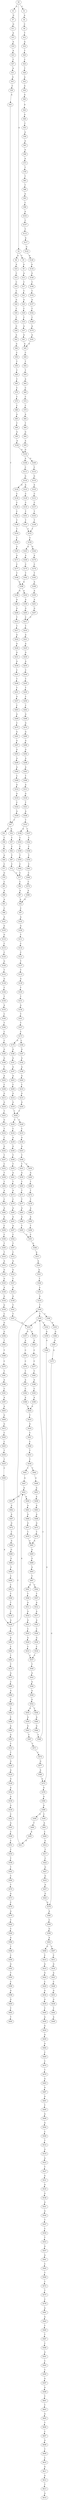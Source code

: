 strict digraph  {
	S0 -> S1 [ label = C ];
	S0 -> S2 [ label = G ];
	S0 -> S3 [ label = A ];
	S1 -> S4 [ label = A ];
	S2 -> S5 [ label = C ];
	S2 -> S6 [ label = A ];
	S3 -> S7 [ label = G ];
	S4 -> S8 [ label = C ];
	S5 -> S9 [ label = A ];
	S6 -> S10 [ label = A ];
	S7 -> S11 [ label = G ];
	S8 -> S12 [ label = T ];
	S9 -> S13 [ label = A ];
	S10 -> S14 [ label = C ];
	S11 -> S15 [ label = A ];
	S12 -> S16 [ label = A ];
	S13 -> S17 [ label = C ];
	S14 -> S18 [ label = C ];
	S15 -> S19 [ label = A ];
	S16 -> S20 [ label = T ];
	S17 -> S21 [ label = C ];
	S18 -> S22 [ label = C ];
	S19 -> S23 [ label = A ];
	S20 -> S24 [ label = C ];
	S21 -> S25 [ label = A ];
	S22 -> S26 [ label = G ];
	S23 -> S27 [ label = C ];
	S24 -> S28 [ label = T ];
	S25 -> S29 [ label = C ];
	S26 -> S30 [ label = C ];
	S27 -> S31 [ label = A ];
	S28 -> S32 [ label = A ];
	S29 -> S33 [ label = C ];
	S30 -> S34 [ label = C ];
	S31 -> S35 [ label = G ];
	S32 -> S36 [ label = G ];
	S33 -> S37 [ label = A ];
	S34 -> S38 [ label = G ];
	S35 -> S39 [ label = C ];
	S36 -> S40 [ label = A ];
	S37 -> S41 [ label = A ];
	S38 -> S42 [ label = A ];
	S39 -> S43 [ label = A ];
	S40 -> S44 [ label = A ];
	S41 -> S45 [ label = A ];
	S42 -> S46 [ label = A ];
	S43 -> S47 [ label = T ];
	S44 -> S48 [ label = A ];
	S45 -> S49 [ label = C ];
	S46 -> S50 [ label = C ];
	S47 -> S51 [ label = G ];
	S47 -> S52 [ label = A ];
	S48 -> S53 [ label = C ];
	S49 -> S54 [ label = T ];
	S50 -> S55 [ label = T ];
	S51 -> S56 [ label = C ];
	S52 -> S57 [ label = C ];
	S53 -> S58 [ label = A ];
	S54 -> S59 [ label = T ];
	S55 -> S60 [ label = T ];
	S56 -> S61 [ label = C ];
	S57 -> S62 [ label = C ];
	S58 -> S63 [ label = A ];
	S59 -> S64 [ label = A ];
	S60 -> S65 [ label = C ];
	S61 -> S66 [ label = G ];
	S62 -> S67 [ label = T ];
	S63 -> S68 [ label = A ];
	S64 -> S69 [ label = C ];
	S65 -> S70 [ label = C ];
	S66 -> S71 [ label = C ];
	S67 -> S72 [ label = C ];
	S68 -> S73 [ label = A ];
	S69 -> S74 [ label = C ];
	S70 -> S75 [ label = C ];
	S71 -> S76 [ label = G ];
	S72 -> S77 [ label = C ];
	S73 -> S78 [ label = T ];
	S74 -> S79 [ label = C ];
	S75 -> S80 [ label = C ];
	S76 -> S81 [ label = C ];
	S77 -> S82 [ label = C ];
	S78 -> S83 [ label = T ];
	S79 -> S84 [ label = A ];
	S80 -> S85 [ label = A ];
	S81 -> S86 [ label = A ];
	S82 -> S87 [ label = A ];
	S83 -> S88 [ label = T ];
	S84 -> S89 [ label = T ];
	S85 -> S90 [ label = T ];
	S86 -> S91 [ label = A ];
	S87 -> S92 [ label = A ];
	S88 -> S93 [ label = A ];
	S89 -> S94 [ label = G ];
	S90 -> S95 [ label = G ];
	S91 -> S96 [ label = C ];
	S92 -> S97 [ label = C ];
	S93 -> S98 [ label = C ];
	S94 -> S99 [ label = A ];
	S95 -> S100 [ label = A ];
	S96 -> S101 [ label = A ];
	S97 -> S102 [ label = A ];
	S98 -> S103 [ label = A ];
	S99 -> S104 [ label = G ];
	S100 -> S104 [ label = G ];
	S101 -> S105 [ label = G ];
	S102 -> S106 [ label = G ];
	S103 -> S107 [ label = C ];
	S104 -> S108 [ label = A ];
	S104 -> S109 [ label = G ];
	S105 -> S110 [ label = G ];
	S106 -> S111 [ label = T ];
	S107 -> S112 [ label = T ];
	S108 -> S113 [ label = C ];
	S109 -> S114 [ label = C ];
	S110 -> S115 [ label = C ];
	S111 -> S116 [ label = C ];
	S112 -> S117 [ label = A ];
	S113 -> S118 [ label = G ];
	S114 -> S119 [ label = G ];
	S115 -> S120 [ label = C ];
	S116 -> S121 [ label = C ];
	S117 -> S122 [ label = G ];
	S118 -> S123 [ label = A ];
	S118 -> S124 [ label = G ];
	S119 -> S125 [ label = A ];
	S120 -> S126 [ label = G ];
	S121 -> S127 [ label = T ];
	S122 -> S128 [ label = A ];
	S123 -> S129 [ label = C ];
	S124 -> S130 [ label = C ];
	S125 -> S131 [ label = C ];
	S126 -> S132 [ label = T ];
	S127 -> S133 [ label = T ];
	S128 -> S134 [ label = A ];
	S129 -> S135 [ label = C ];
	S130 -> S136 [ label = C ];
	S131 -> S137 [ label = C ];
	S132 -> S138 [ label = G ];
	S133 -> S139 [ label = G ];
	S134 -> S140 [ label = G ];
	S135 -> S141 [ label = T ];
	S136 -> S142 [ label = C ];
	S137 -> S143 [ label = T ];
	S138 -> S144 [ label = C ];
	S139 -> S145 [ label = T ];
	S140 -> S146 [ label = C ];
	S141 -> S147 [ label = T ];
	S142 -> S148 [ label = T ];
	S143 -> S149 [ label = T ];
	S144 -> S150 [ label = T ];
	S145 -> S151 [ label = T ];
	S146 -> S152 [ label = C ];
	S147 -> S153 [ label = T ];
	S148 -> S154 [ label = T ];
	S149 -> S153 [ label = T ];
	S150 -> S155 [ label = A ];
	S151 -> S156 [ label = A ];
	S152 -> S157 [ label = A ];
	S153 -> S158 [ label = C ];
	S154 -> S159 [ label = C ];
	S155 -> S160 [ label = C ];
	S156 -> S161 [ label = T ];
	S157 -> S162 [ label = C ];
	S158 -> S163 [ label = A ];
	S158 -> S164 [ label = G ];
	S159 -> S165 [ label = A ];
	S160 -> S166 [ label = T ];
	S161 -> S167 [ label = T ];
	S162 -> S168 [ label = C ];
	S163 -> S169 [ label = A ];
	S164 -> S170 [ label = A ];
	S165 -> S171 [ label = A ];
	S166 -> S172 [ label = C ];
	S167 -> S173 [ label = C ];
	S168 -> S174 [ label = A ];
	S169 -> S175 [ label = C ];
	S170 -> S176 [ label = C ];
	S171 -> S177 [ label = C ];
	S172 -> S178 [ label = C ];
	S173 -> S179 [ label = G ];
	S173 -> S180 [ label = C ];
	S174 -> S181 [ label = A ];
	S175 -> S182 [ label = T ];
	S176 -> S183 [ label = T ];
	S177 -> S184 [ label = T ];
	S178 -> S185 [ label = G ];
	S179 -> S186 [ label = G ];
	S180 -> S187 [ label = G ];
	S181 -> S45 [ label = A ];
	S182 -> S188 [ label = A ];
	S183 -> S189 [ label = A ];
	S184 -> S188 [ label = A ];
	S185 -> S190 [ label = G ];
	S186 -> S191 [ label = G ];
	S187 -> S192 [ label = G ];
	S188 -> S193 [ label = A ];
	S188 -> S194 [ label = G ];
	S189 -> S195 [ label = A ];
	S190 -> S196 [ label = T ];
	S191 -> S197 [ label = A ];
	S192 -> S198 [ label = A ];
	S193 -> S199 [ label = A ];
	S194 -> S200 [ label = A ];
	S195 -> S201 [ label = A ];
	S196 -> S202 [ label = A ];
	S197 -> S203 [ label = A ];
	S198 -> S204 [ label = A ];
	S199 -> S205 [ label = G ];
	S200 -> S206 [ label = G ];
	S201 -> S207 [ label = G ];
	S202 -> S208 [ label = C ];
	S203 -> S209 [ label = C ];
	S204 -> S210 [ label = C ];
	S205 -> S211 [ label = C ];
	S206 -> S212 [ label = T ];
	S207 -> S211 [ label = C ];
	S208 -> S213 [ label = G ];
	S209 -> S214 [ label = G ];
	S210 -> S215 [ label = G ];
	S211 -> S216 [ label = T ];
	S212 -> S217 [ label = T ];
	S213 -> S218 [ label = G ];
	S214 -> S219 [ label = G ];
	S215 -> S220 [ label = G ];
	S216 -> S221 [ label = A ];
	S217 -> S222 [ label = A ];
	S218 -> S223 [ label = T ];
	S219 -> S224 [ label = T ];
	S220 -> S224 [ label = T ];
	S221 -> S225 [ label = A ];
	S222 -> S226 [ label = G ];
	S223 -> S227 [ label = G ];
	S224 -> S228 [ label = T ];
	S224 -> S229 [ label = C ];
	S225 -> S230 [ label = G ];
	S226 -> S231 [ label = G ];
	S227 -> S232 [ label = T ];
	S228 -> S233 [ label = C ];
	S229 -> S234 [ label = C ];
	S230 -> S235 [ label = A ];
	S231 -> S236 [ label = A ];
	S232 -> S237 [ label = C ];
	S233 -> S238 [ label = A ];
	S234 -> S239 [ label = A ];
	S235 -> S240 [ label = C ];
	S236 -> S241 [ label = C ];
	S237 -> S242 [ label = G ];
	S238 -> S243 [ label = G ];
	S239 -> S244 [ label = G ];
	S240 -> S245 [ label = T ];
	S241 -> S246 [ label = T ];
	S242 -> S247 [ label = T ];
	S243 -> S248 [ label = T ];
	S244 -> S249 [ label = T ];
	S245 -> S250 [ label = T ];
	S246 -> S251 [ label = T ];
	S247 -> S252 [ label = C ];
	S248 -> S253 [ label = T ];
	S248 -> S254 [ label = C ];
	S249 -> S255 [ label = T ];
	S250 -> S256 [ label = C ];
	S251 -> S257 [ label = G ];
	S252 -> S258 [ label = T ];
	S253 -> S259 [ label = A ];
	S254 -> S260 [ label = A ];
	S255 -> S261 [ label = A ];
	S256 -> S262 [ label = C ];
	S257 -> S263 [ label = C ];
	S258 -> S264 [ label = T ];
	S259 -> S265 [ label = T ];
	S260 -> S266 [ label = T ];
	S261 -> S267 [ label = T ];
	S262 -> S268 [ label = G ];
	S263 -> S269 [ label = G ];
	S264 -> S270 [ label = A ];
	S265 -> S271 [ label = T ];
	S266 -> S272 [ label = T ];
	S267 -> S273 [ label = A ];
	S268 -> S274 [ label = G ];
	S269 -> S275 [ label = C ];
	S270 -> S276 [ label = C ];
	S271 -> S277 [ label = T ];
	S272 -> S278 [ label = T ];
	S273 -> S279 [ label = C ];
	S274 -> S280 [ label = G ];
	S275 -> S281 [ label = G ];
	S276 -> S282 [ label = A ];
	S277 -> S283 [ label = A ];
	S278 -> S284 [ label = A ];
	S279 -> S285 [ label = A ];
	S280 -> S286 [ label = G ];
	S281 -> S287 [ label = G ];
	S282 -> S288 [ label = A ];
	S283 -> S289 [ label = A ];
	S284 -> S290 [ label = A ];
	S285 -> S291 [ label = A ];
	S286 -> S292 [ label = G ];
	S287 -> S293 [ label = G ];
	S288 -> S294 [ label = C ];
	S289 -> S295 [ label = T ];
	S290 -> S296 [ label = T ];
	S291 -> S297 [ label = A ];
	S292 -> S298 [ label = A ];
	S293 -> S299 [ label = A ];
	S294 -> S300 [ label = C ];
	S295 -> S301 [ label = C ];
	S296 -> S301 [ label = C ];
	S297 -> S302 [ label = C ];
	S298 -> S303 [ label = A ];
	S299 -> S304 [ label = A ];
	S300 -> S305 [ label = T ];
	S301 -> S306 [ label = G ];
	S302 -> S307 [ label = T ];
	S303 -> S308 [ label = T ];
	S304 -> S309 [ label = C ];
	S305 -> S310 [ label = T ];
	S306 -> S311 [ label = A ];
	S307 -> S312 [ label = C ];
	S308 -> S313 [ label = A ];
	S309 -> S314 [ label = A ];
	S310 -> S315 [ label = A ];
	S311 -> S316 [ label = A ];
	S312 -> S317 [ label = A ];
	S313 -> S318 [ label = G ];
	S314 -> S319 [ label = G ];
	S315 -> S320 [ label = G ];
	S316 -> S321 [ label = G ];
	S317 -> S322 [ label = G ];
	S318 -> S323 [ label = T ];
	S319 -> S324 [ label = C ];
	S320 -> S325 [ label = G ];
	S321 -> S326 [ label = T ];
	S322 -> S327 [ label = T ];
	S323 -> S328 [ label = A ];
	S324 -> S329 [ label = A ];
	S325 -> S330 [ label = A ];
	S326 -> S331 [ label = A ];
	S327 -> S332 [ label = A ];
	S328 -> S333 [ label = T ];
	S329 -> S47 [ label = T ];
	S330 -> S334 [ label = G ];
	S331 -> S335 [ label = G ];
	S332 -> S336 [ label = G ];
	S333 -> S337 [ label = C ];
	S333 -> S338 [ label = A ];
	S334 -> S339 [ label = G ];
	S335 -> S340 [ label = T ];
	S336 -> S341 [ label = T ];
	S337 -> S342 [ label = C ];
	S338 -> S343 [ label = C ];
	S339 -> S344 [ label = C ];
	S340 -> S345 [ label = T ];
	S340 -> S346 [ label = C ];
	S341 -> S347 [ label = T ];
	S342 -> S348 [ label = C ];
	S343 -> S349 [ label = C ];
	S344 -> S350 [ label = G ];
	S345 -> S351 [ label = G ];
	S345 -> S352 [ label = C ];
	S346 -> S353 [ label = G ];
	S347 -> S351 [ label = G ];
	S348 -> S354 [ label = T ];
	S349 -> S355 [ label = T ];
	S350 -> S356 [ label = G ];
	S351 -> S357 [ label = G ];
	S351 -> S358 [ label = A ];
	S352 -> S359 [ label = G ];
	S353 -> S360 [ label = G ];
	S354 -> S361 [ label = C ];
	S355 -> S362 [ label = C ];
	S356 -> S363 [ label = T ];
	S357 -> S364 [ label = A ];
	S358 -> S365 [ label = A ];
	S359 -> S366 [ label = A ];
	S360 -> S367 [ label = A ];
	S361 -> S368 [ label = C ];
	S362 -> S77 [ label = C ];
	S363 -> S369 [ label = T ];
	S364 -> S370 [ label = C ];
	S365 -> S371 [ label = C ];
	S366 -> S372 [ label = G ];
	S367 -> S373 [ label = G ];
	S368 -> S374 [ label = C ];
	S369 -> S375 [ label = C ];
	S370 -> S376 [ label = C ];
	S371 -> S377 [ label = C ];
	S372 -> S378 [ label = G ];
	S373 -> S379 [ label = G ];
	S374 -> S380 [ label = A ];
	S375 -> S381 [ label = T ];
	S376 -> S382 [ label = T ];
	S377 -> S383 [ label = T ];
	S378 -> S384 [ label = A ];
	S379 -> S385 [ label = A ];
	S380 -> S92 [ label = A ];
	S381 -> S386 [ label = A ];
	S382 -> S387 [ label = A ];
	S383 -> S388 [ label = A ];
	S384 -> S389 [ label = A ];
	S385 -> S390 [ label = C ];
	S386 -> S391 [ label = C ];
	S387 -> S392 [ label = C ];
	S388 -> S393 [ label = C ];
	S389 -> S394 [ label = G ];
	S389 -> S395 [ label = C ];
	S390 -> S396 [ label = G ];
	S391 -> S397 [ label = A ];
	S392 -> S398 [ label = A ];
	S393 -> S399 [ label = A ];
	S394 -> S400 [ label = T ];
	S395 -> S401 [ label = A ];
	S396 -> S402 [ label = A ];
	S397 -> S403 [ label = A ];
	S398 -> S404 [ label = A ];
	S399 -> S404 [ label = A ];
	S400 -> S405 [ label = A ];
	S401 -> S406 [ label = C ];
	S402 -> S407 [ label = C ];
	S402 -> S408 [ label = G ];
	S403 -> S409 [ label = G ];
	S404 -> S410 [ label = T ];
	S405 -> S411 [ label = G ];
	S406 -> S412 [ label = G ];
	S407 -> S413 [ label = C ];
	S408 -> S414 [ label = C ];
	S409 -> S415 [ label = G ];
	S410 -> S416 [ label = G ];
	S411 -> S340 [ label = T ];
	S412 -> S417 [ label = T ];
	S413 -> S418 [ label = G ];
	S414 -> S419 [ label = G ];
	S415 -> S420 [ label = C ];
	S416 -> S421 [ label = C ];
	S417 -> S422 [ label = C ];
	S418 -> S423 [ label = A ];
	S419 -> S424 [ label = G ];
	S420 -> S425 [ label = C ];
	S421 -> S426 [ label = C ];
	S422 -> S427 [ label = G ];
	S423 -> S428 [ label = C ];
	S424 -> S429 [ label = C ];
	S425 -> S430 [ label = T ];
	S426 -> S431 [ label = T ];
	S427 -> S432 [ label = G ];
	S428 -> S433 [ label = G ];
	S429 -> S434 [ label = G ];
	S430 -> S435 [ label = T ];
	S431 -> S436 [ label = T ];
	S432 -> S437 [ label = A ];
	S433 -> S438 [ label = G ];
	S434 -> S439 [ label = G ];
	S435 -> S440 [ label = C ];
	S436 -> S441 [ label = C ];
	S436 -> S442 [ label = T ];
	S437 -> S443 [ label = G ];
	S438 -> S444 [ label = T ];
	S439 -> S445 [ label = T ];
	S440 -> S446 [ label = A ];
	S441 -> S447 [ label = A ];
	S442 -> S448 [ label = A ];
	S443 -> S379 [ label = G ];
	S444 -> S449 [ label = A ];
	S445 -> S450 [ label = A ];
	S446 -> S451 [ label = T ];
	S446 -> S452 [ label = A ];
	S447 -> S452 [ label = A ];
	S448 -> S453 [ label = A ];
	S450 -> S454 [ label = G ];
	S451 -> S455 [ label = G ];
	S452 -> S456 [ label = A ];
	S452 -> S457 [ label = G ];
	S453 -> S458 [ label = A ];
	S454 -> S459 [ label = A ];
	S455 -> S460 [ label = C ];
	S456 -> S461 [ label = A ];
	S457 -> S462 [ label = A ];
	S458 -> S463 [ label = A ];
	S459 -> S464 [ label = A ];
	S460 -> S465 [ label = T ];
	S461 -> S466 [ label = A ];
	S462 -> S467 [ label = A ];
	S463 -> S468 [ label = A ];
	S464 -> S469 [ label = C ];
	S465 -> S470 [ label = T ];
	S466 -> S471 [ label = G ];
	S467 -> S472 [ label = G ];
	S468 -> S473 [ label = G ];
	S469 -> S474 [ label = C ];
	S470 -> S475 [ label = A ];
	S471 -> S476 [ label = T ];
	S472 -> S477 [ label = T ];
	S473 -> S478 [ label = T ];
	S474 -> S479 [ label = T ];
	S475 -> S480 [ label = C ];
	S476 -> S481 [ label = A ];
	S477 -> S482 [ label = A ];
	S478 -> S481 [ label = A ];
	S479 -> S483 [ label = A ];
	S480 -> S484 [ label = A ];
	S481 -> S485 [ label = A ];
	S482 -> S486 [ label = G ];
	S483 -> S487 [ label = G ];
	S484 -> S488 [ label = G ];
	S485 -> S489 [ label = G ];
	S486 -> S490 [ label = G ];
	S487 -> S491 [ label = A ];
	S488 -> S492 [ label = G ];
	S489 -> S493 [ label = G ];
	S490 -> S494 [ label = G ];
	S491 -> S495 [ label = T ];
	S492 -> S496 [ label = C ];
	S493 -> S497 [ label = T ];
	S494 -> S498 [ label = C ];
	S495 -> S499 [ label = G ];
	S496 -> S500 [ label = A ];
	S497 -> S501 [ label = G ];
	S497 -> S502 [ label = C ];
	S498 -> S503 [ label = C ];
	S499 -> S504 [ label = A ];
	S500 -> S505 [ label = G ];
	S501 -> S506 [ label = T ];
	S502 -> S507 [ label = T ];
	S503 -> S508 [ label = T ];
	S504 -> S509 [ label = C ];
	S505 -> S510 [ label = T ];
	S506 -> S511 [ label = A ];
	S507 -> S512 [ label = A ];
	S508 -> S513 [ label = T ];
	S509 -> S514 [ label = T ];
	S510 -> S515 [ label = T ];
	S511 -> S516 [ label = A ];
	S512 -> S517 [ label = A ];
	S513 -> S518 [ label = C ];
	S514 -> S519 [ label = G ];
	S515 -> S520 [ label = G ];
	S516 -> S521 [ label = A ];
	S517 -> S522 [ label = A ];
	S518 -> S446 [ label = A ];
	S519 -> S523 [ label = A ];
	S520 -> S524 [ label = A ];
	S521 -> S525 [ label = C ];
	S522 -> S526 [ label = C ];
	S523 -> S527 [ label = T ];
	S524 -> S528 [ label = G ];
	S525 -> S529 [ label = G ];
	S526 -> S530 [ label = G ];
	S527 -> S531 [ label = G ];
	S528 -> S532 [ label = A ];
	S529 -> S533 [ label = C ];
	S530 -> S534 [ label = C ];
	S531 -> S535 [ label = A ];
	S532 -> S536 [ label = A ];
	S533 -> S537 [ label = C ];
	S534 -> S537 [ label = C ];
	S535 -> S538 [ label = G ];
	S536 -> S539 [ label = A ];
	S537 -> S540 [ label = T ];
	S538 -> S541 [ label = G ];
	S539 -> S542 [ label = C ];
	S540 -> S543 [ label = A ];
	S541 -> S544 [ label = G ];
	S542 -> S545 [ label = A ];
	S543 -> S546 [ label = A ];
	S544 -> S547 [ label = T ];
	S545 -> S548 [ label = C ];
	S546 -> S549 [ label = A ];
	S547 -> S550 [ label = C ];
	S548 -> S551 [ label = C ];
	S549 -> S552 [ label = G ];
	S550 -> S553 [ label = T ];
	S551 -> S554 [ label = T ];
	S552 -> S555 [ label = A ];
	S552 -> S556 [ label = T ];
	S553 -> S557 [ label = G ];
	S554 -> S558 [ label = T ];
	S555 -> S559 [ label = A ];
	S556 -> S560 [ label = A ];
	S557 -> S561 [ label = A ];
	S558 -> S562 [ label = T ];
	S559 -> S563 [ label = G ];
	S560 -> S564 [ label = G ];
	S561 -> S565 [ label = C ];
	S562 -> S566 [ label = C ];
	S563 -> S567 [ label = T ];
	S564 -> S568 [ label = T ];
	S565 -> S569 [ label = T ];
	S566 -> S570 [ label = T ];
	S567 -> S571 [ label = T ];
	S568 -> S345 [ label = T ];
	S569 -> S572 [ label = T ];
	S570 -> S573 [ label = A ];
	S571 -> S574 [ label = C ];
	S572 -> S575 [ label = T ];
	S573 -> S576 [ label = C ];
	S574 -> S577 [ label = G ];
	S575 -> S578 [ label = C ];
	S576 -> S579 [ label = A ];
	S577 -> S580 [ label = A ];
	S578 -> S581 [ label = A ];
	S579 -> S582 [ label = T ];
	S580 -> S372 [ label = G ];
	S581 -> S583 [ label = A ];
	S582 -> S584 [ label = C ];
	S583 -> S585 [ label = T ];
	S584 -> S586 [ label = A ];
	S585 -> S587 [ label = T ];
	S586 -> S588 [ label = T ];
	S587 -> S589 [ label = C ];
	S588 -> S590 [ label = C ];
	S589 -> S591 [ label = G ];
	S590 -> S592 [ label = G ];
	S591 -> S593 [ label = C ];
	S592 -> S594 [ label = T ];
	S593 -> S595 [ label = C ];
	S594 -> S596 [ label = C ];
	S595 -> S597 [ label = G ];
	S596 -> S598 [ label = G ];
	S597 -> S599 [ label = A ];
	S598 -> S600 [ label = G ];
	S599 -> S601 [ label = T ];
	S600 -> S602 [ label = T ];
	S601 -> S603 [ label = T ];
	S602 -> S604 [ label = T ];
	S603 -> S605 [ label = G ];
	S605 -> S606 [ label = T ];
	S606 -> S607 [ label = C ];
	S607 -> S608 [ label = G ];
	S608 -> S609 [ label = T ];
	S609 -> S610 [ label = C ];
	S610 -> S611 [ label = G ];
	S611 -> S612 [ label = A ];
	S612 -> S613 [ label = T ];
	S613 -> S614 [ label = A ];
}
